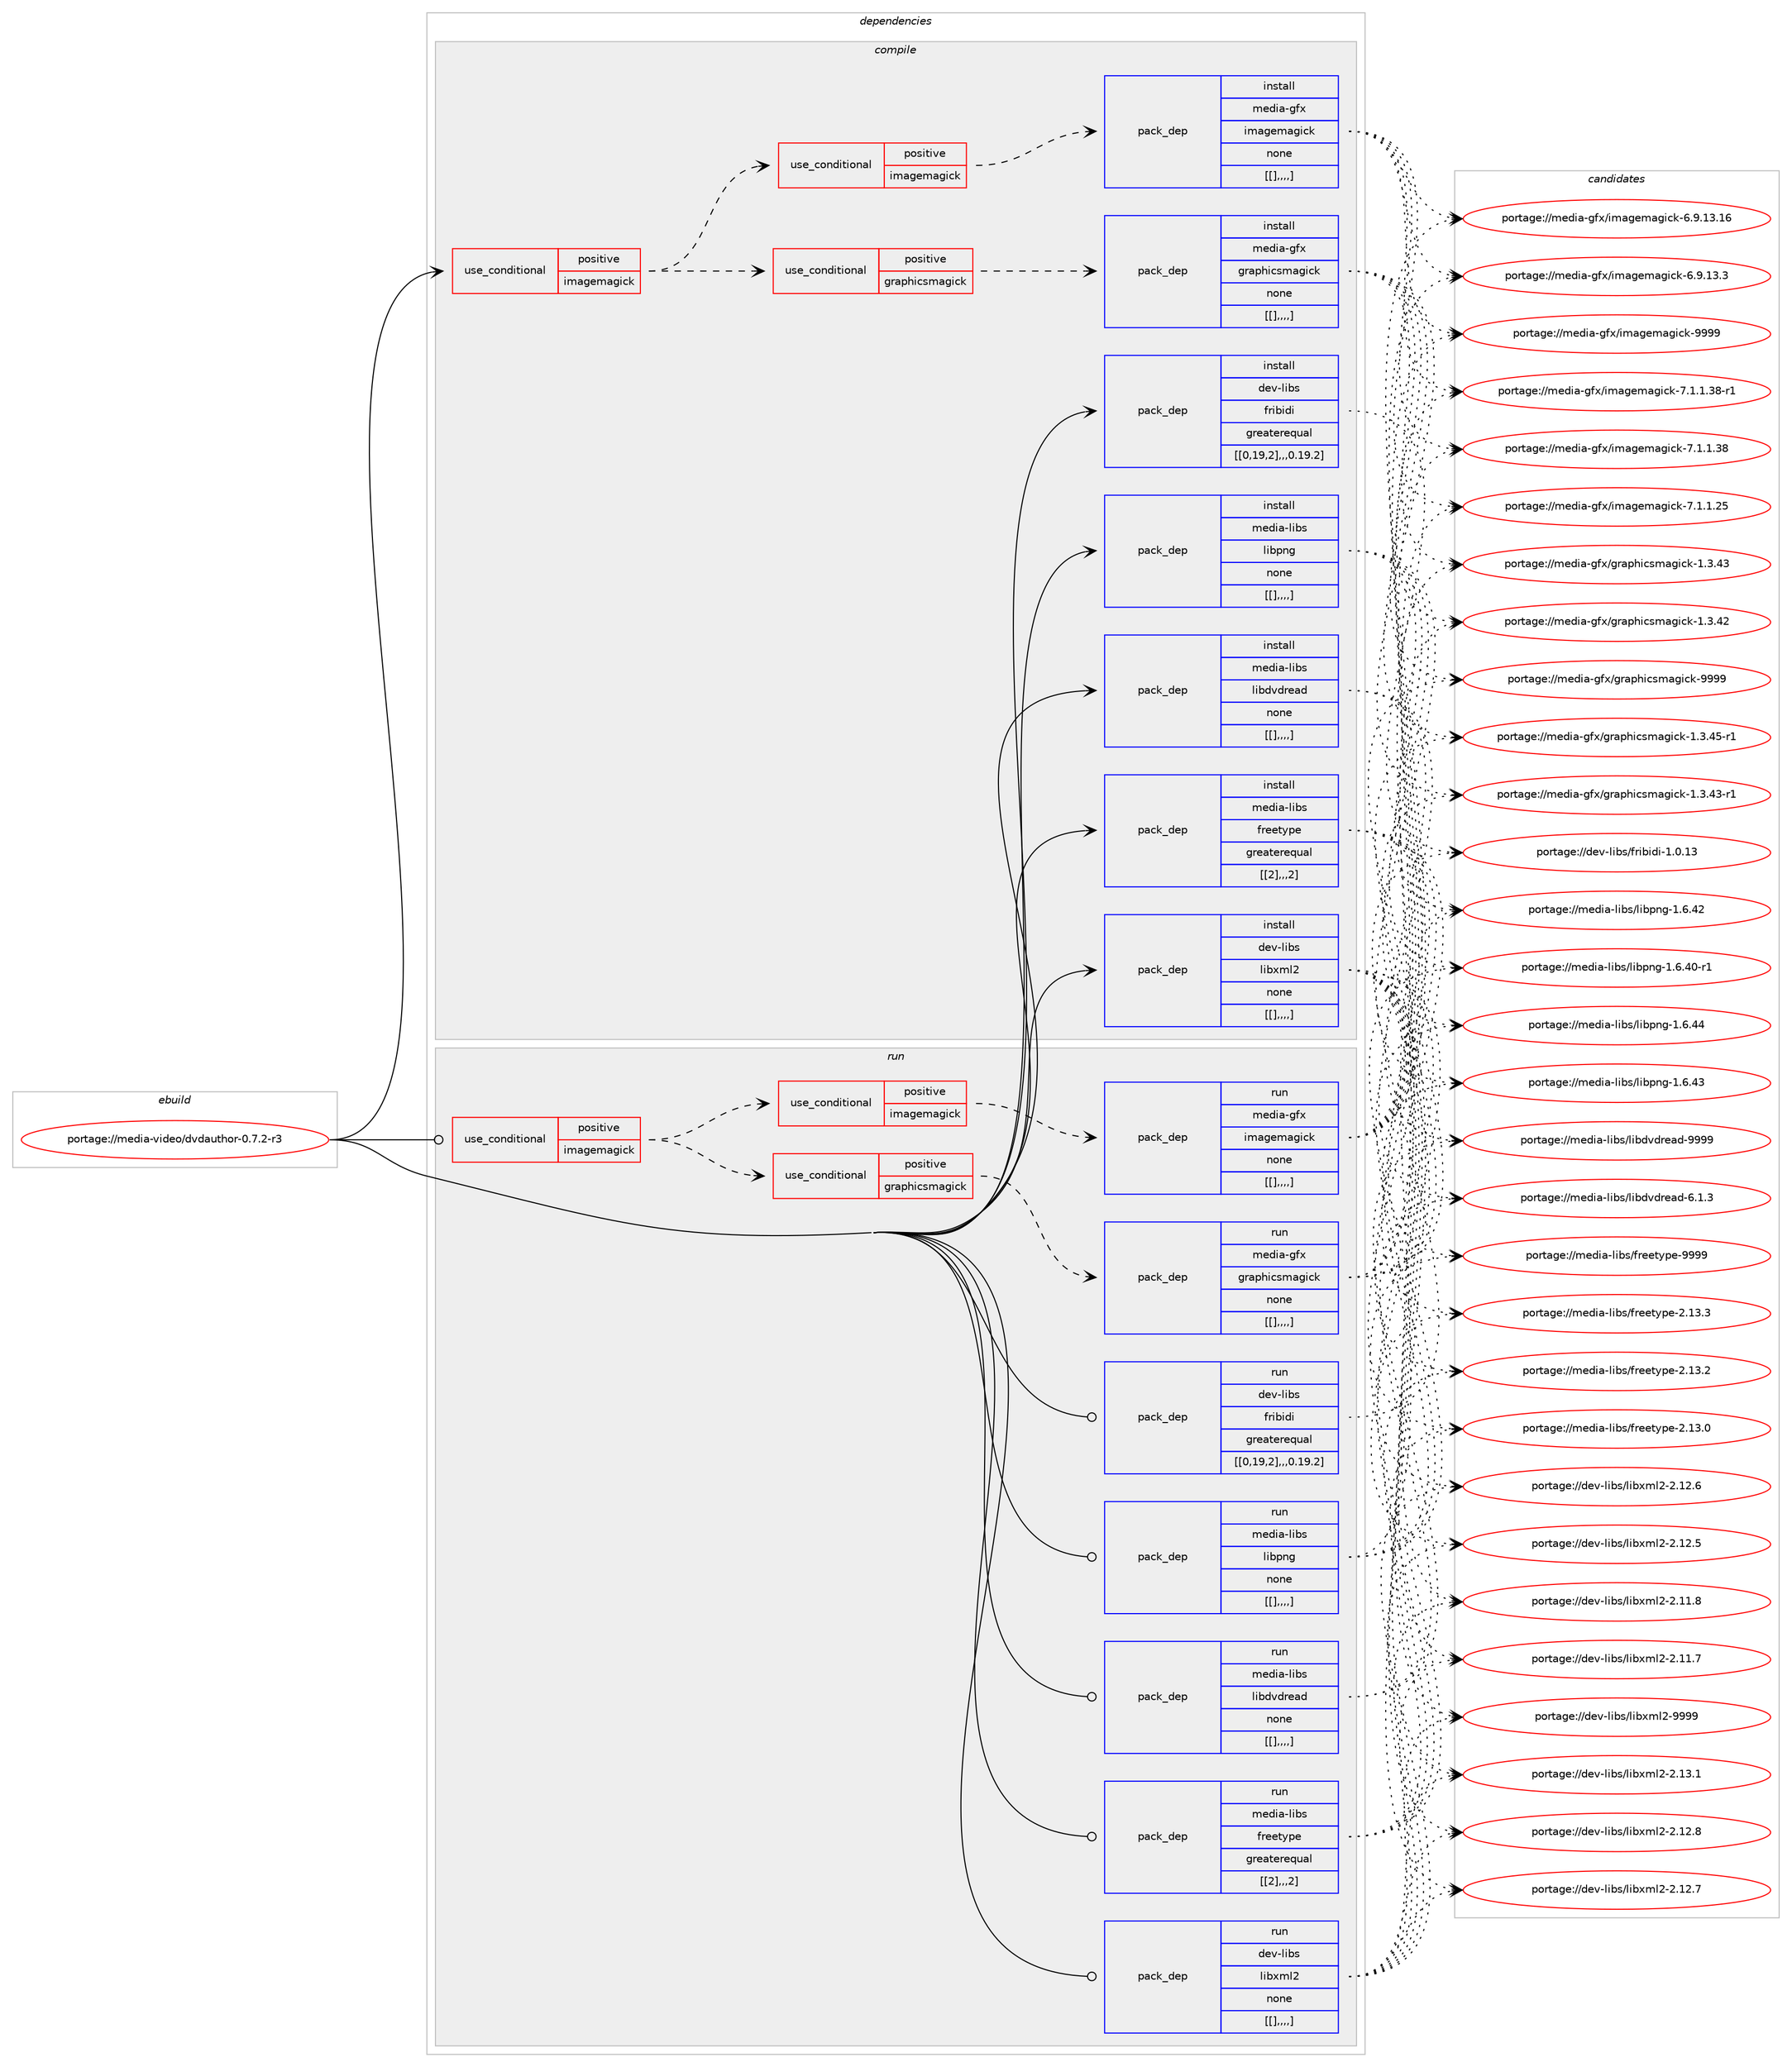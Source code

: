 digraph prolog {

# *************
# Graph options
# *************

newrank=true;
concentrate=true;
compound=true;
graph [rankdir=LR,fontname=Helvetica,fontsize=10,ranksep=1.5];#, ranksep=2.5, nodesep=0.2];
edge  [arrowhead=vee];
node  [fontname=Helvetica,fontsize=10];

# **********
# The ebuild
# **********

subgraph cluster_leftcol {
color=gray;
label=<<i>ebuild</i>>;
id [label="portage://media-video/dvdauthor-0.7.2-r3", color=red, width=4, href="../media-video/dvdauthor-0.7.2-r3.svg"];
}

# ****************
# The dependencies
# ****************

subgraph cluster_midcol {
color=gray;
label=<<i>dependencies</i>>;
subgraph cluster_compile {
fillcolor="#eeeeee";
style=filled;
label=<<i>compile</i>>;
subgraph cond86551 {
dependency336516 [label=<<TABLE BORDER="0" CELLBORDER="1" CELLSPACING="0" CELLPADDING="4"><TR><TD ROWSPAN="3" CELLPADDING="10">use_conditional</TD></TR><TR><TD>positive</TD></TR><TR><TD>imagemagick</TD></TR></TABLE>>, shape=none, color=red];
subgraph cond86552 {
dependency336517 [label=<<TABLE BORDER="0" CELLBORDER="1" CELLSPACING="0" CELLPADDING="4"><TR><TD ROWSPAN="3" CELLPADDING="10">use_conditional</TD></TR><TR><TD>positive</TD></TR><TR><TD>graphicsmagick</TD></TR></TABLE>>, shape=none, color=red];
subgraph pack247415 {
dependency336518 [label=<<TABLE BORDER="0" CELLBORDER="1" CELLSPACING="0" CELLPADDING="4" WIDTH="220"><TR><TD ROWSPAN="6" CELLPADDING="30">pack_dep</TD></TR><TR><TD WIDTH="110">install</TD></TR><TR><TD>media-gfx</TD></TR><TR><TD>graphicsmagick</TD></TR><TR><TD>none</TD></TR><TR><TD>[[],,,,]</TD></TR></TABLE>>, shape=none, color=blue];
}
dependency336517:e -> dependency336518:w [weight=20,style="dashed",arrowhead="vee"];
}
dependency336516:e -> dependency336517:w [weight=20,style="dashed",arrowhead="vee"];
subgraph cond86553 {
dependency336519 [label=<<TABLE BORDER="0" CELLBORDER="1" CELLSPACING="0" CELLPADDING="4"><TR><TD ROWSPAN="3" CELLPADDING="10">use_conditional</TD></TR><TR><TD>positive</TD></TR><TR><TD>imagemagick</TD></TR></TABLE>>, shape=none, color=red];
subgraph pack247416 {
dependency336520 [label=<<TABLE BORDER="0" CELLBORDER="1" CELLSPACING="0" CELLPADDING="4" WIDTH="220"><TR><TD ROWSPAN="6" CELLPADDING="30">pack_dep</TD></TR><TR><TD WIDTH="110">install</TD></TR><TR><TD>media-gfx</TD></TR><TR><TD>imagemagick</TD></TR><TR><TD>none</TD></TR><TR><TD>[[],,,,]</TD></TR></TABLE>>, shape=none, color=blue];
}
dependency336519:e -> dependency336520:w [weight=20,style="dashed",arrowhead="vee"];
}
dependency336516:e -> dependency336519:w [weight=20,style="dashed",arrowhead="vee"];
}
id:e -> dependency336516:w [weight=20,style="solid",arrowhead="vee"];
subgraph pack247417 {
dependency336521 [label=<<TABLE BORDER="0" CELLBORDER="1" CELLSPACING="0" CELLPADDING="4" WIDTH="220"><TR><TD ROWSPAN="6" CELLPADDING="30">pack_dep</TD></TR><TR><TD WIDTH="110">install</TD></TR><TR><TD>dev-libs</TD></TR><TR><TD>fribidi</TD></TR><TR><TD>greaterequal</TD></TR><TR><TD>[[0,19,2],,,0.19.2]</TD></TR></TABLE>>, shape=none, color=blue];
}
id:e -> dependency336521:w [weight=20,style="solid",arrowhead="vee"];
subgraph pack247418 {
dependency336522 [label=<<TABLE BORDER="0" CELLBORDER="1" CELLSPACING="0" CELLPADDING="4" WIDTH="220"><TR><TD ROWSPAN="6" CELLPADDING="30">pack_dep</TD></TR><TR><TD WIDTH="110">install</TD></TR><TR><TD>dev-libs</TD></TR><TR><TD>libxml2</TD></TR><TR><TD>none</TD></TR><TR><TD>[[],,,,]</TD></TR></TABLE>>, shape=none, color=blue];
}
id:e -> dependency336522:w [weight=20,style="solid",arrowhead="vee"];
subgraph pack247419 {
dependency336523 [label=<<TABLE BORDER="0" CELLBORDER="1" CELLSPACING="0" CELLPADDING="4" WIDTH="220"><TR><TD ROWSPAN="6" CELLPADDING="30">pack_dep</TD></TR><TR><TD WIDTH="110">install</TD></TR><TR><TD>media-libs</TD></TR><TR><TD>freetype</TD></TR><TR><TD>greaterequal</TD></TR><TR><TD>[[2],,,2]</TD></TR></TABLE>>, shape=none, color=blue];
}
id:e -> dependency336523:w [weight=20,style="solid",arrowhead="vee"];
subgraph pack247420 {
dependency336524 [label=<<TABLE BORDER="0" CELLBORDER="1" CELLSPACING="0" CELLPADDING="4" WIDTH="220"><TR><TD ROWSPAN="6" CELLPADDING="30">pack_dep</TD></TR><TR><TD WIDTH="110">install</TD></TR><TR><TD>media-libs</TD></TR><TR><TD>libdvdread</TD></TR><TR><TD>none</TD></TR><TR><TD>[[],,,,]</TD></TR></TABLE>>, shape=none, color=blue];
}
id:e -> dependency336524:w [weight=20,style="solid",arrowhead="vee"];
subgraph pack247421 {
dependency336525 [label=<<TABLE BORDER="0" CELLBORDER="1" CELLSPACING="0" CELLPADDING="4" WIDTH="220"><TR><TD ROWSPAN="6" CELLPADDING="30">pack_dep</TD></TR><TR><TD WIDTH="110">install</TD></TR><TR><TD>media-libs</TD></TR><TR><TD>libpng</TD></TR><TR><TD>none</TD></TR><TR><TD>[[],,,,]</TD></TR></TABLE>>, shape=none, color=blue];
}
id:e -> dependency336525:w [weight=20,style="solid",arrowhead="vee"];
}
subgraph cluster_compileandrun {
fillcolor="#eeeeee";
style=filled;
label=<<i>compile and run</i>>;
}
subgraph cluster_run {
fillcolor="#eeeeee";
style=filled;
label=<<i>run</i>>;
subgraph cond86554 {
dependency336526 [label=<<TABLE BORDER="0" CELLBORDER="1" CELLSPACING="0" CELLPADDING="4"><TR><TD ROWSPAN="3" CELLPADDING="10">use_conditional</TD></TR><TR><TD>positive</TD></TR><TR><TD>imagemagick</TD></TR></TABLE>>, shape=none, color=red];
subgraph cond86555 {
dependency336527 [label=<<TABLE BORDER="0" CELLBORDER="1" CELLSPACING="0" CELLPADDING="4"><TR><TD ROWSPAN="3" CELLPADDING="10">use_conditional</TD></TR><TR><TD>positive</TD></TR><TR><TD>graphicsmagick</TD></TR></TABLE>>, shape=none, color=red];
subgraph pack247422 {
dependency336528 [label=<<TABLE BORDER="0" CELLBORDER="1" CELLSPACING="0" CELLPADDING="4" WIDTH="220"><TR><TD ROWSPAN="6" CELLPADDING="30">pack_dep</TD></TR><TR><TD WIDTH="110">run</TD></TR><TR><TD>media-gfx</TD></TR><TR><TD>graphicsmagick</TD></TR><TR><TD>none</TD></TR><TR><TD>[[],,,,]</TD></TR></TABLE>>, shape=none, color=blue];
}
dependency336527:e -> dependency336528:w [weight=20,style="dashed",arrowhead="vee"];
}
dependency336526:e -> dependency336527:w [weight=20,style="dashed",arrowhead="vee"];
subgraph cond86556 {
dependency336529 [label=<<TABLE BORDER="0" CELLBORDER="1" CELLSPACING="0" CELLPADDING="4"><TR><TD ROWSPAN="3" CELLPADDING="10">use_conditional</TD></TR><TR><TD>positive</TD></TR><TR><TD>imagemagick</TD></TR></TABLE>>, shape=none, color=red];
subgraph pack247423 {
dependency336530 [label=<<TABLE BORDER="0" CELLBORDER="1" CELLSPACING="0" CELLPADDING="4" WIDTH="220"><TR><TD ROWSPAN="6" CELLPADDING="30">pack_dep</TD></TR><TR><TD WIDTH="110">run</TD></TR><TR><TD>media-gfx</TD></TR><TR><TD>imagemagick</TD></TR><TR><TD>none</TD></TR><TR><TD>[[],,,,]</TD></TR></TABLE>>, shape=none, color=blue];
}
dependency336529:e -> dependency336530:w [weight=20,style="dashed",arrowhead="vee"];
}
dependency336526:e -> dependency336529:w [weight=20,style="dashed",arrowhead="vee"];
}
id:e -> dependency336526:w [weight=20,style="solid",arrowhead="odot"];
subgraph pack247424 {
dependency336531 [label=<<TABLE BORDER="0" CELLBORDER="1" CELLSPACING="0" CELLPADDING="4" WIDTH="220"><TR><TD ROWSPAN="6" CELLPADDING="30">pack_dep</TD></TR><TR><TD WIDTH="110">run</TD></TR><TR><TD>dev-libs</TD></TR><TR><TD>fribidi</TD></TR><TR><TD>greaterequal</TD></TR><TR><TD>[[0,19,2],,,0.19.2]</TD></TR></TABLE>>, shape=none, color=blue];
}
id:e -> dependency336531:w [weight=20,style="solid",arrowhead="odot"];
subgraph pack247425 {
dependency336532 [label=<<TABLE BORDER="0" CELLBORDER="1" CELLSPACING="0" CELLPADDING="4" WIDTH="220"><TR><TD ROWSPAN="6" CELLPADDING="30">pack_dep</TD></TR><TR><TD WIDTH="110">run</TD></TR><TR><TD>dev-libs</TD></TR><TR><TD>libxml2</TD></TR><TR><TD>none</TD></TR><TR><TD>[[],,,,]</TD></TR></TABLE>>, shape=none, color=blue];
}
id:e -> dependency336532:w [weight=20,style="solid",arrowhead="odot"];
subgraph pack247426 {
dependency336533 [label=<<TABLE BORDER="0" CELLBORDER="1" CELLSPACING="0" CELLPADDING="4" WIDTH="220"><TR><TD ROWSPAN="6" CELLPADDING="30">pack_dep</TD></TR><TR><TD WIDTH="110">run</TD></TR><TR><TD>media-libs</TD></TR><TR><TD>freetype</TD></TR><TR><TD>greaterequal</TD></TR><TR><TD>[[2],,,2]</TD></TR></TABLE>>, shape=none, color=blue];
}
id:e -> dependency336533:w [weight=20,style="solid",arrowhead="odot"];
subgraph pack247427 {
dependency336534 [label=<<TABLE BORDER="0" CELLBORDER="1" CELLSPACING="0" CELLPADDING="4" WIDTH="220"><TR><TD ROWSPAN="6" CELLPADDING="30">pack_dep</TD></TR><TR><TD WIDTH="110">run</TD></TR><TR><TD>media-libs</TD></TR><TR><TD>libdvdread</TD></TR><TR><TD>none</TD></TR><TR><TD>[[],,,,]</TD></TR></TABLE>>, shape=none, color=blue];
}
id:e -> dependency336534:w [weight=20,style="solid",arrowhead="odot"];
subgraph pack247428 {
dependency336535 [label=<<TABLE BORDER="0" CELLBORDER="1" CELLSPACING="0" CELLPADDING="4" WIDTH="220"><TR><TD ROWSPAN="6" CELLPADDING="30">pack_dep</TD></TR><TR><TD WIDTH="110">run</TD></TR><TR><TD>media-libs</TD></TR><TR><TD>libpng</TD></TR><TR><TD>none</TD></TR><TR><TD>[[],,,,]</TD></TR></TABLE>>, shape=none, color=blue];
}
id:e -> dependency336535:w [weight=20,style="solid",arrowhead="odot"];
}
}

# **************
# The candidates
# **************

subgraph cluster_choices {
rank=same;
color=gray;
label=<<i>candidates</i>>;

subgraph choice247415 {
color=black;
nodesep=1;
choice109101100105974510310212047103114971121041059911510997103105991074557575757 [label="portage://media-gfx/graphicsmagick-9999", color=red, width=4,href="../media-gfx/graphicsmagick-9999.svg"];
choice10910110010597451031021204710311497112104105991151099710310599107454946514652534511449 [label="portage://media-gfx/graphicsmagick-1.3.45-r1", color=red, width=4,href="../media-gfx/graphicsmagick-1.3.45-r1.svg"];
choice10910110010597451031021204710311497112104105991151099710310599107454946514652514511449 [label="portage://media-gfx/graphicsmagick-1.3.43-r1", color=red, width=4,href="../media-gfx/graphicsmagick-1.3.43-r1.svg"];
choice1091011001059745103102120471031149711210410599115109971031059910745494651465251 [label="portage://media-gfx/graphicsmagick-1.3.43", color=red, width=4,href="../media-gfx/graphicsmagick-1.3.43.svg"];
choice1091011001059745103102120471031149711210410599115109971031059910745494651465250 [label="portage://media-gfx/graphicsmagick-1.3.42", color=red, width=4,href="../media-gfx/graphicsmagick-1.3.42.svg"];
dependency336518:e -> choice109101100105974510310212047103114971121041059911510997103105991074557575757:w [style=dotted,weight="100"];
dependency336518:e -> choice10910110010597451031021204710311497112104105991151099710310599107454946514652534511449:w [style=dotted,weight="100"];
dependency336518:e -> choice10910110010597451031021204710311497112104105991151099710310599107454946514652514511449:w [style=dotted,weight="100"];
dependency336518:e -> choice1091011001059745103102120471031149711210410599115109971031059910745494651465251:w [style=dotted,weight="100"];
dependency336518:e -> choice1091011001059745103102120471031149711210410599115109971031059910745494651465250:w [style=dotted,weight="100"];
}
subgraph choice247416 {
color=black;
nodesep=1;
choice1091011001059745103102120471051099710310110997103105991074557575757 [label="portage://media-gfx/imagemagick-9999", color=red, width=4,href="../media-gfx/imagemagick-9999.svg"];
choice1091011001059745103102120471051099710310110997103105991074555464946494651564511449 [label="portage://media-gfx/imagemagick-7.1.1.38-r1", color=red, width=4,href="../media-gfx/imagemagick-7.1.1.38-r1.svg"];
choice109101100105974510310212047105109971031011099710310599107455546494649465156 [label="portage://media-gfx/imagemagick-7.1.1.38", color=red, width=4,href="../media-gfx/imagemagick-7.1.1.38.svg"];
choice109101100105974510310212047105109971031011099710310599107455546494649465053 [label="portage://media-gfx/imagemagick-7.1.1.25", color=red, width=4,href="../media-gfx/imagemagick-7.1.1.25.svg"];
choice10910110010597451031021204710510997103101109971031059910745544657464951464954 [label="portage://media-gfx/imagemagick-6.9.13.16", color=red, width=4,href="../media-gfx/imagemagick-6.9.13.16.svg"];
choice109101100105974510310212047105109971031011099710310599107455446574649514651 [label="portage://media-gfx/imagemagick-6.9.13.3", color=red, width=4,href="../media-gfx/imagemagick-6.9.13.3.svg"];
dependency336520:e -> choice1091011001059745103102120471051099710310110997103105991074557575757:w [style=dotted,weight="100"];
dependency336520:e -> choice1091011001059745103102120471051099710310110997103105991074555464946494651564511449:w [style=dotted,weight="100"];
dependency336520:e -> choice109101100105974510310212047105109971031011099710310599107455546494649465156:w [style=dotted,weight="100"];
dependency336520:e -> choice109101100105974510310212047105109971031011099710310599107455546494649465053:w [style=dotted,weight="100"];
dependency336520:e -> choice10910110010597451031021204710510997103101109971031059910745544657464951464954:w [style=dotted,weight="100"];
dependency336520:e -> choice109101100105974510310212047105109971031011099710310599107455446574649514651:w [style=dotted,weight="100"];
}
subgraph choice247417 {
color=black;
nodesep=1;
choice1001011184510810598115471021141059810510010545494648464951 [label="portage://dev-libs/fribidi-1.0.13", color=red, width=4,href="../dev-libs/fribidi-1.0.13.svg"];
dependency336521:e -> choice1001011184510810598115471021141059810510010545494648464951:w [style=dotted,weight="100"];
}
subgraph choice247418 {
color=black;
nodesep=1;
choice10010111845108105981154710810598120109108504557575757 [label="portage://dev-libs/libxml2-9999", color=red, width=4,href="../dev-libs/libxml2-9999.svg"];
choice100101118451081059811547108105981201091085045504649514649 [label="portage://dev-libs/libxml2-2.13.1", color=red, width=4,href="../dev-libs/libxml2-2.13.1.svg"];
choice100101118451081059811547108105981201091085045504649504656 [label="portage://dev-libs/libxml2-2.12.8", color=red, width=4,href="../dev-libs/libxml2-2.12.8.svg"];
choice100101118451081059811547108105981201091085045504649504655 [label="portage://dev-libs/libxml2-2.12.7", color=red, width=4,href="../dev-libs/libxml2-2.12.7.svg"];
choice100101118451081059811547108105981201091085045504649504654 [label="portage://dev-libs/libxml2-2.12.6", color=red, width=4,href="../dev-libs/libxml2-2.12.6.svg"];
choice100101118451081059811547108105981201091085045504649504653 [label="portage://dev-libs/libxml2-2.12.5", color=red, width=4,href="../dev-libs/libxml2-2.12.5.svg"];
choice100101118451081059811547108105981201091085045504649494656 [label="portage://dev-libs/libxml2-2.11.8", color=red, width=4,href="../dev-libs/libxml2-2.11.8.svg"];
choice100101118451081059811547108105981201091085045504649494655 [label="portage://dev-libs/libxml2-2.11.7", color=red, width=4,href="../dev-libs/libxml2-2.11.7.svg"];
dependency336522:e -> choice10010111845108105981154710810598120109108504557575757:w [style=dotted,weight="100"];
dependency336522:e -> choice100101118451081059811547108105981201091085045504649514649:w [style=dotted,weight="100"];
dependency336522:e -> choice100101118451081059811547108105981201091085045504649504656:w [style=dotted,weight="100"];
dependency336522:e -> choice100101118451081059811547108105981201091085045504649504655:w [style=dotted,weight="100"];
dependency336522:e -> choice100101118451081059811547108105981201091085045504649504654:w [style=dotted,weight="100"];
dependency336522:e -> choice100101118451081059811547108105981201091085045504649504653:w [style=dotted,weight="100"];
dependency336522:e -> choice100101118451081059811547108105981201091085045504649494656:w [style=dotted,weight="100"];
dependency336522:e -> choice100101118451081059811547108105981201091085045504649494655:w [style=dotted,weight="100"];
}
subgraph choice247419 {
color=black;
nodesep=1;
choice109101100105974510810598115471021141011011161211121014557575757 [label="portage://media-libs/freetype-9999", color=red, width=4,href="../media-libs/freetype-9999.svg"];
choice1091011001059745108105981154710211410110111612111210145504649514651 [label="portage://media-libs/freetype-2.13.3", color=red, width=4,href="../media-libs/freetype-2.13.3.svg"];
choice1091011001059745108105981154710211410110111612111210145504649514650 [label="portage://media-libs/freetype-2.13.2", color=red, width=4,href="../media-libs/freetype-2.13.2.svg"];
choice1091011001059745108105981154710211410110111612111210145504649514648 [label="portage://media-libs/freetype-2.13.0", color=red, width=4,href="../media-libs/freetype-2.13.0.svg"];
dependency336523:e -> choice109101100105974510810598115471021141011011161211121014557575757:w [style=dotted,weight="100"];
dependency336523:e -> choice1091011001059745108105981154710211410110111612111210145504649514651:w [style=dotted,weight="100"];
dependency336523:e -> choice1091011001059745108105981154710211410110111612111210145504649514650:w [style=dotted,weight="100"];
dependency336523:e -> choice1091011001059745108105981154710211410110111612111210145504649514648:w [style=dotted,weight="100"];
}
subgraph choice247420 {
color=black;
nodesep=1;
choice1091011001059745108105981154710810598100118100114101971004557575757 [label="portage://media-libs/libdvdread-9999", color=red, width=4,href="../media-libs/libdvdread-9999.svg"];
choice109101100105974510810598115471081059810011810011410197100455446494651 [label="portage://media-libs/libdvdread-6.1.3", color=red, width=4,href="../media-libs/libdvdread-6.1.3.svg"];
dependency336524:e -> choice1091011001059745108105981154710810598100118100114101971004557575757:w [style=dotted,weight="100"];
dependency336524:e -> choice109101100105974510810598115471081059810011810011410197100455446494651:w [style=dotted,weight="100"];
}
subgraph choice247421 {
color=black;
nodesep=1;
choice109101100105974510810598115471081059811211010345494654465252 [label="portage://media-libs/libpng-1.6.44", color=red, width=4,href="../media-libs/libpng-1.6.44.svg"];
choice109101100105974510810598115471081059811211010345494654465251 [label="portage://media-libs/libpng-1.6.43", color=red, width=4,href="../media-libs/libpng-1.6.43.svg"];
choice109101100105974510810598115471081059811211010345494654465250 [label="portage://media-libs/libpng-1.6.42", color=red, width=4,href="../media-libs/libpng-1.6.42.svg"];
choice1091011001059745108105981154710810598112110103454946544652484511449 [label="portage://media-libs/libpng-1.6.40-r1", color=red, width=4,href="../media-libs/libpng-1.6.40-r1.svg"];
dependency336525:e -> choice109101100105974510810598115471081059811211010345494654465252:w [style=dotted,weight="100"];
dependency336525:e -> choice109101100105974510810598115471081059811211010345494654465251:w [style=dotted,weight="100"];
dependency336525:e -> choice109101100105974510810598115471081059811211010345494654465250:w [style=dotted,weight="100"];
dependency336525:e -> choice1091011001059745108105981154710810598112110103454946544652484511449:w [style=dotted,weight="100"];
}
subgraph choice247422 {
color=black;
nodesep=1;
choice109101100105974510310212047103114971121041059911510997103105991074557575757 [label="portage://media-gfx/graphicsmagick-9999", color=red, width=4,href="../media-gfx/graphicsmagick-9999.svg"];
choice10910110010597451031021204710311497112104105991151099710310599107454946514652534511449 [label="portage://media-gfx/graphicsmagick-1.3.45-r1", color=red, width=4,href="../media-gfx/graphicsmagick-1.3.45-r1.svg"];
choice10910110010597451031021204710311497112104105991151099710310599107454946514652514511449 [label="portage://media-gfx/graphicsmagick-1.3.43-r1", color=red, width=4,href="../media-gfx/graphicsmagick-1.3.43-r1.svg"];
choice1091011001059745103102120471031149711210410599115109971031059910745494651465251 [label="portage://media-gfx/graphicsmagick-1.3.43", color=red, width=4,href="../media-gfx/graphicsmagick-1.3.43.svg"];
choice1091011001059745103102120471031149711210410599115109971031059910745494651465250 [label="portage://media-gfx/graphicsmagick-1.3.42", color=red, width=4,href="../media-gfx/graphicsmagick-1.3.42.svg"];
dependency336528:e -> choice109101100105974510310212047103114971121041059911510997103105991074557575757:w [style=dotted,weight="100"];
dependency336528:e -> choice10910110010597451031021204710311497112104105991151099710310599107454946514652534511449:w [style=dotted,weight="100"];
dependency336528:e -> choice10910110010597451031021204710311497112104105991151099710310599107454946514652514511449:w [style=dotted,weight="100"];
dependency336528:e -> choice1091011001059745103102120471031149711210410599115109971031059910745494651465251:w [style=dotted,weight="100"];
dependency336528:e -> choice1091011001059745103102120471031149711210410599115109971031059910745494651465250:w [style=dotted,weight="100"];
}
subgraph choice247423 {
color=black;
nodesep=1;
choice1091011001059745103102120471051099710310110997103105991074557575757 [label="portage://media-gfx/imagemagick-9999", color=red, width=4,href="../media-gfx/imagemagick-9999.svg"];
choice1091011001059745103102120471051099710310110997103105991074555464946494651564511449 [label="portage://media-gfx/imagemagick-7.1.1.38-r1", color=red, width=4,href="../media-gfx/imagemagick-7.1.1.38-r1.svg"];
choice109101100105974510310212047105109971031011099710310599107455546494649465156 [label="portage://media-gfx/imagemagick-7.1.1.38", color=red, width=4,href="../media-gfx/imagemagick-7.1.1.38.svg"];
choice109101100105974510310212047105109971031011099710310599107455546494649465053 [label="portage://media-gfx/imagemagick-7.1.1.25", color=red, width=4,href="../media-gfx/imagemagick-7.1.1.25.svg"];
choice10910110010597451031021204710510997103101109971031059910745544657464951464954 [label="portage://media-gfx/imagemagick-6.9.13.16", color=red, width=4,href="../media-gfx/imagemagick-6.9.13.16.svg"];
choice109101100105974510310212047105109971031011099710310599107455446574649514651 [label="portage://media-gfx/imagemagick-6.9.13.3", color=red, width=4,href="../media-gfx/imagemagick-6.9.13.3.svg"];
dependency336530:e -> choice1091011001059745103102120471051099710310110997103105991074557575757:w [style=dotted,weight="100"];
dependency336530:e -> choice1091011001059745103102120471051099710310110997103105991074555464946494651564511449:w [style=dotted,weight="100"];
dependency336530:e -> choice109101100105974510310212047105109971031011099710310599107455546494649465156:w [style=dotted,weight="100"];
dependency336530:e -> choice109101100105974510310212047105109971031011099710310599107455546494649465053:w [style=dotted,weight="100"];
dependency336530:e -> choice10910110010597451031021204710510997103101109971031059910745544657464951464954:w [style=dotted,weight="100"];
dependency336530:e -> choice109101100105974510310212047105109971031011099710310599107455446574649514651:w [style=dotted,weight="100"];
}
subgraph choice247424 {
color=black;
nodesep=1;
choice1001011184510810598115471021141059810510010545494648464951 [label="portage://dev-libs/fribidi-1.0.13", color=red, width=4,href="../dev-libs/fribidi-1.0.13.svg"];
dependency336531:e -> choice1001011184510810598115471021141059810510010545494648464951:w [style=dotted,weight="100"];
}
subgraph choice247425 {
color=black;
nodesep=1;
choice10010111845108105981154710810598120109108504557575757 [label="portage://dev-libs/libxml2-9999", color=red, width=4,href="../dev-libs/libxml2-9999.svg"];
choice100101118451081059811547108105981201091085045504649514649 [label="portage://dev-libs/libxml2-2.13.1", color=red, width=4,href="../dev-libs/libxml2-2.13.1.svg"];
choice100101118451081059811547108105981201091085045504649504656 [label="portage://dev-libs/libxml2-2.12.8", color=red, width=4,href="../dev-libs/libxml2-2.12.8.svg"];
choice100101118451081059811547108105981201091085045504649504655 [label="portage://dev-libs/libxml2-2.12.7", color=red, width=4,href="../dev-libs/libxml2-2.12.7.svg"];
choice100101118451081059811547108105981201091085045504649504654 [label="portage://dev-libs/libxml2-2.12.6", color=red, width=4,href="../dev-libs/libxml2-2.12.6.svg"];
choice100101118451081059811547108105981201091085045504649504653 [label="portage://dev-libs/libxml2-2.12.5", color=red, width=4,href="../dev-libs/libxml2-2.12.5.svg"];
choice100101118451081059811547108105981201091085045504649494656 [label="portage://dev-libs/libxml2-2.11.8", color=red, width=4,href="../dev-libs/libxml2-2.11.8.svg"];
choice100101118451081059811547108105981201091085045504649494655 [label="portage://dev-libs/libxml2-2.11.7", color=red, width=4,href="../dev-libs/libxml2-2.11.7.svg"];
dependency336532:e -> choice10010111845108105981154710810598120109108504557575757:w [style=dotted,weight="100"];
dependency336532:e -> choice100101118451081059811547108105981201091085045504649514649:w [style=dotted,weight="100"];
dependency336532:e -> choice100101118451081059811547108105981201091085045504649504656:w [style=dotted,weight="100"];
dependency336532:e -> choice100101118451081059811547108105981201091085045504649504655:w [style=dotted,weight="100"];
dependency336532:e -> choice100101118451081059811547108105981201091085045504649504654:w [style=dotted,weight="100"];
dependency336532:e -> choice100101118451081059811547108105981201091085045504649504653:w [style=dotted,weight="100"];
dependency336532:e -> choice100101118451081059811547108105981201091085045504649494656:w [style=dotted,weight="100"];
dependency336532:e -> choice100101118451081059811547108105981201091085045504649494655:w [style=dotted,weight="100"];
}
subgraph choice247426 {
color=black;
nodesep=1;
choice109101100105974510810598115471021141011011161211121014557575757 [label="portage://media-libs/freetype-9999", color=red, width=4,href="../media-libs/freetype-9999.svg"];
choice1091011001059745108105981154710211410110111612111210145504649514651 [label="portage://media-libs/freetype-2.13.3", color=red, width=4,href="../media-libs/freetype-2.13.3.svg"];
choice1091011001059745108105981154710211410110111612111210145504649514650 [label="portage://media-libs/freetype-2.13.2", color=red, width=4,href="../media-libs/freetype-2.13.2.svg"];
choice1091011001059745108105981154710211410110111612111210145504649514648 [label="portage://media-libs/freetype-2.13.0", color=red, width=4,href="../media-libs/freetype-2.13.0.svg"];
dependency336533:e -> choice109101100105974510810598115471021141011011161211121014557575757:w [style=dotted,weight="100"];
dependency336533:e -> choice1091011001059745108105981154710211410110111612111210145504649514651:w [style=dotted,weight="100"];
dependency336533:e -> choice1091011001059745108105981154710211410110111612111210145504649514650:w [style=dotted,weight="100"];
dependency336533:e -> choice1091011001059745108105981154710211410110111612111210145504649514648:w [style=dotted,weight="100"];
}
subgraph choice247427 {
color=black;
nodesep=1;
choice1091011001059745108105981154710810598100118100114101971004557575757 [label="portage://media-libs/libdvdread-9999", color=red, width=4,href="../media-libs/libdvdread-9999.svg"];
choice109101100105974510810598115471081059810011810011410197100455446494651 [label="portage://media-libs/libdvdread-6.1.3", color=red, width=4,href="../media-libs/libdvdread-6.1.3.svg"];
dependency336534:e -> choice1091011001059745108105981154710810598100118100114101971004557575757:w [style=dotted,weight="100"];
dependency336534:e -> choice109101100105974510810598115471081059810011810011410197100455446494651:w [style=dotted,weight="100"];
}
subgraph choice247428 {
color=black;
nodesep=1;
choice109101100105974510810598115471081059811211010345494654465252 [label="portage://media-libs/libpng-1.6.44", color=red, width=4,href="../media-libs/libpng-1.6.44.svg"];
choice109101100105974510810598115471081059811211010345494654465251 [label="portage://media-libs/libpng-1.6.43", color=red, width=4,href="../media-libs/libpng-1.6.43.svg"];
choice109101100105974510810598115471081059811211010345494654465250 [label="portage://media-libs/libpng-1.6.42", color=red, width=4,href="../media-libs/libpng-1.6.42.svg"];
choice1091011001059745108105981154710810598112110103454946544652484511449 [label="portage://media-libs/libpng-1.6.40-r1", color=red, width=4,href="../media-libs/libpng-1.6.40-r1.svg"];
dependency336535:e -> choice109101100105974510810598115471081059811211010345494654465252:w [style=dotted,weight="100"];
dependency336535:e -> choice109101100105974510810598115471081059811211010345494654465251:w [style=dotted,weight="100"];
dependency336535:e -> choice109101100105974510810598115471081059811211010345494654465250:w [style=dotted,weight="100"];
dependency336535:e -> choice1091011001059745108105981154710810598112110103454946544652484511449:w [style=dotted,weight="100"];
}
}

}
